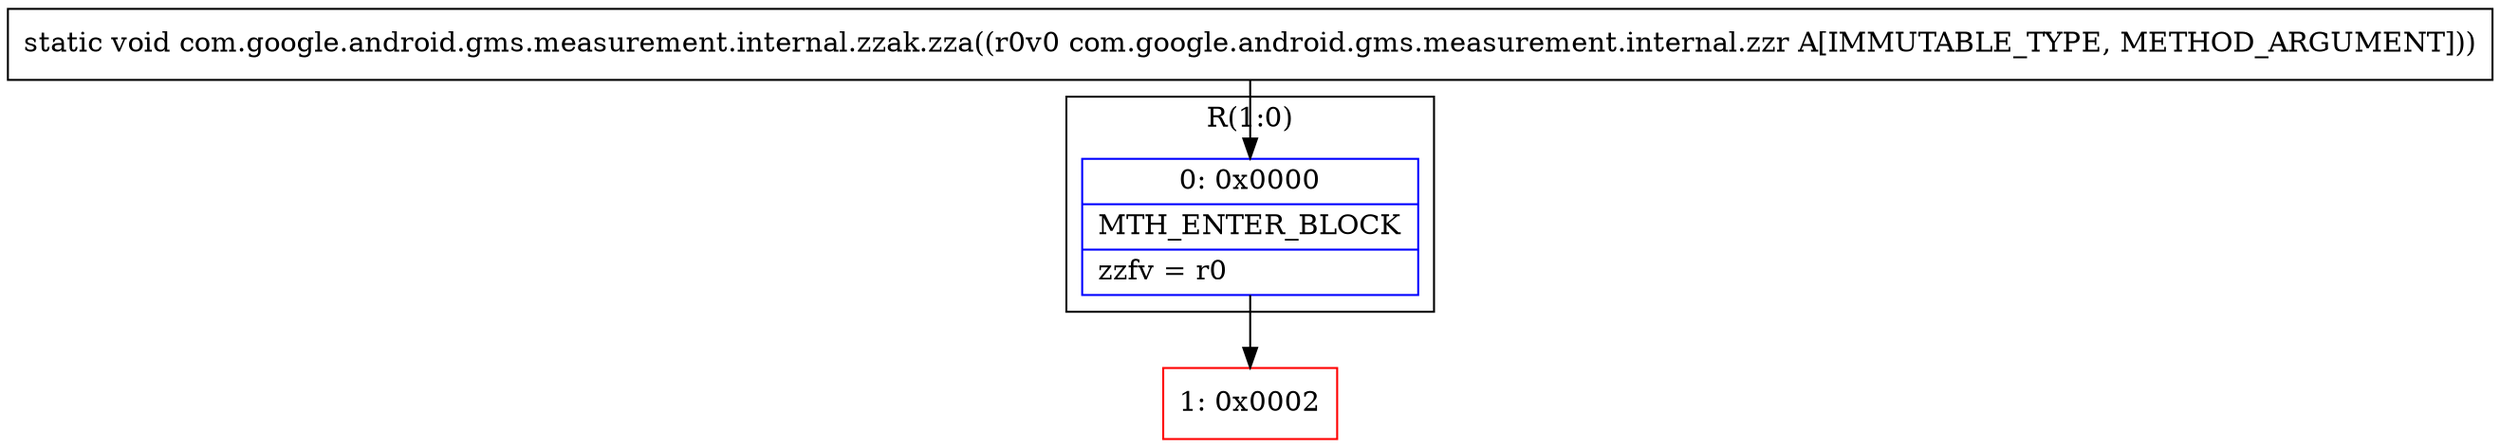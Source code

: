 digraph "CFG forcom.google.android.gms.measurement.internal.zzak.zza(Lcom\/google\/android\/gms\/measurement\/internal\/zzr;)V" {
subgraph cluster_Region_1016174527 {
label = "R(1:0)";
node [shape=record,color=blue];
Node_0 [shape=record,label="{0\:\ 0x0000|MTH_ENTER_BLOCK\l|zzfv = r0\l}"];
}
Node_1 [shape=record,color=red,label="{1\:\ 0x0002}"];
MethodNode[shape=record,label="{static void com.google.android.gms.measurement.internal.zzak.zza((r0v0 com.google.android.gms.measurement.internal.zzr A[IMMUTABLE_TYPE, METHOD_ARGUMENT])) }"];
MethodNode -> Node_0;
Node_0 -> Node_1;
}

